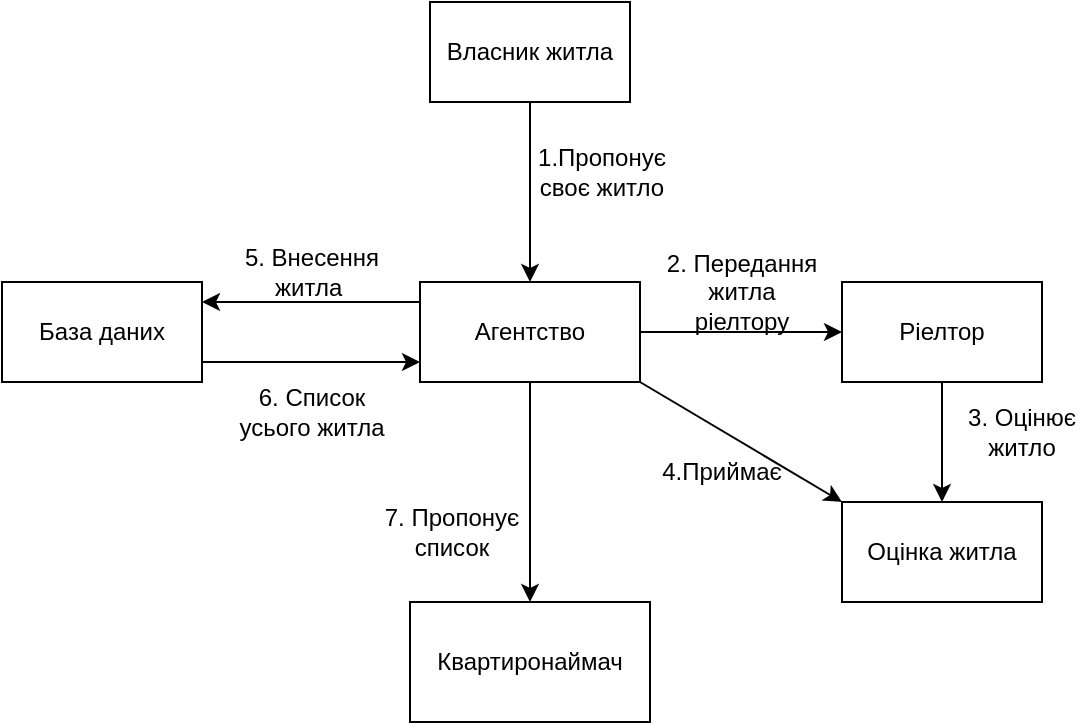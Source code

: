 <mxfile version="21.1.8" type="device">
  <diagram id="n6XRKxezFwlwQugcS6bt" name="Страница 1">
    <mxGraphModel dx="880" dy="522" grid="1" gridSize="10" guides="1" tooltips="1" connect="1" arrows="1" fold="1" page="1" pageScale="1" pageWidth="827" pageHeight="1169" math="0" shadow="0">
      <root>
        <mxCell id="0" />
        <mxCell id="1" parent="0" />
        <mxCell id="OVgtRjmaENTYtYLkprRq-135" value="" style="edgeStyle=orthogonalEdgeStyle;rounded=0;orthogonalLoop=1;jettySize=auto;html=1;" edge="1" parent="1" source="OVgtRjmaENTYtYLkprRq-129" target="OVgtRjmaENTYtYLkprRq-131">
          <mxGeometry relative="1" as="geometry" />
        </mxCell>
        <mxCell id="OVgtRjmaENTYtYLkprRq-129" value="Власник житла" style="rounded=0;whiteSpace=wrap;html=1;" vertex="1" parent="1">
          <mxGeometry x="364" y="70" width="100" height="50" as="geometry" />
        </mxCell>
        <mxCell id="OVgtRjmaENTYtYLkprRq-139" value="" style="edgeStyle=orthogonalEdgeStyle;rounded=0;orthogonalLoop=1;jettySize=auto;html=1;" edge="1" parent="1" source="OVgtRjmaENTYtYLkprRq-130" target="OVgtRjmaENTYtYLkprRq-132">
          <mxGeometry relative="1" as="geometry" />
        </mxCell>
        <mxCell id="OVgtRjmaENTYtYLkprRq-130" value="Ріелтор" style="rounded=0;whiteSpace=wrap;html=1;" vertex="1" parent="1">
          <mxGeometry x="570" y="210" width="100" height="50" as="geometry" />
        </mxCell>
        <mxCell id="OVgtRjmaENTYtYLkprRq-137" value="" style="edgeStyle=orthogonalEdgeStyle;rounded=0;orthogonalLoop=1;jettySize=auto;html=1;" edge="1" parent="1" source="OVgtRjmaENTYtYLkprRq-131" target="OVgtRjmaENTYtYLkprRq-130">
          <mxGeometry relative="1" as="geometry" />
        </mxCell>
        <mxCell id="OVgtRjmaENTYtYLkprRq-143" value="" style="edgeStyle=orthogonalEdgeStyle;rounded=0;orthogonalLoop=1;jettySize=auto;html=1;" edge="1" parent="1" source="OVgtRjmaENTYtYLkprRq-131" target="OVgtRjmaENTYtYLkprRq-133">
          <mxGeometry relative="1" as="geometry">
            <Array as="points">
              <mxPoint x="300" y="220" />
              <mxPoint x="300" y="220" />
            </Array>
          </mxGeometry>
        </mxCell>
        <mxCell id="OVgtRjmaENTYtYLkprRq-149" value="" style="edgeStyle=orthogonalEdgeStyle;rounded=0;orthogonalLoop=1;jettySize=auto;html=1;" edge="1" parent="1" source="OVgtRjmaENTYtYLkprRq-131" target="OVgtRjmaENTYtYLkprRq-134">
          <mxGeometry relative="1" as="geometry" />
        </mxCell>
        <mxCell id="OVgtRjmaENTYtYLkprRq-131" value="Агентство" style="rounded=0;whiteSpace=wrap;html=1;" vertex="1" parent="1">
          <mxGeometry x="359" y="210" width="110" height="50" as="geometry" />
        </mxCell>
        <mxCell id="OVgtRjmaENTYtYLkprRq-132" value="Оцінка житла" style="rounded=0;whiteSpace=wrap;html=1;" vertex="1" parent="1">
          <mxGeometry x="570" y="320" width="100" height="50" as="geometry" />
        </mxCell>
        <mxCell id="OVgtRjmaENTYtYLkprRq-146" value="" style="edgeStyle=orthogonalEdgeStyle;rounded=0;orthogonalLoop=1;jettySize=auto;html=1;" edge="1" parent="1" source="OVgtRjmaENTYtYLkprRq-133" target="OVgtRjmaENTYtYLkprRq-131">
          <mxGeometry relative="1" as="geometry">
            <Array as="points">
              <mxPoint x="310" y="250" />
              <mxPoint x="310" y="250" />
            </Array>
          </mxGeometry>
        </mxCell>
        <mxCell id="OVgtRjmaENTYtYLkprRq-133" value="База даних" style="rounded=0;whiteSpace=wrap;html=1;" vertex="1" parent="1">
          <mxGeometry x="150" y="210" width="100" height="50" as="geometry" />
        </mxCell>
        <mxCell id="OVgtRjmaENTYtYLkprRq-134" value="Квартиронаймач" style="rounded=0;whiteSpace=wrap;html=1;" vertex="1" parent="1">
          <mxGeometry x="354" y="370" width="120" height="60" as="geometry" />
        </mxCell>
        <mxCell id="OVgtRjmaENTYtYLkprRq-136" value="1.Пропонує своє житло" style="text;html=1;strokeColor=none;fillColor=none;align=center;verticalAlign=middle;whiteSpace=wrap;rounded=0;" vertex="1" parent="1">
          <mxGeometry x="420" y="140" width="60" height="30" as="geometry" />
        </mxCell>
        <mxCell id="OVgtRjmaENTYtYLkprRq-138" value="2. Передання житла ріелтору" style="text;html=1;strokeColor=none;fillColor=none;align=center;verticalAlign=middle;whiteSpace=wrap;rounded=0;" vertex="1" parent="1">
          <mxGeometry x="480" y="200" width="80" height="30" as="geometry" />
        </mxCell>
        <mxCell id="OVgtRjmaENTYtYLkprRq-140" value="3. Оцінює житло" style="text;html=1;strokeColor=none;fillColor=none;align=center;verticalAlign=middle;whiteSpace=wrap;rounded=0;" vertex="1" parent="1">
          <mxGeometry x="630" y="270" width="60" height="30" as="geometry" />
        </mxCell>
        <mxCell id="OVgtRjmaENTYtYLkprRq-141" value="" style="endArrow=classic;html=1;rounded=0;entryX=0;entryY=0;entryDx=0;entryDy=0;exitX=1;exitY=1;exitDx=0;exitDy=0;" edge="1" parent="1" source="OVgtRjmaENTYtYLkprRq-131" target="OVgtRjmaENTYtYLkprRq-132">
          <mxGeometry width="50" height="50" relative="1" as="geometry">
            <mxPoint x="470" y="220" as="sourcePoint" />
            <mxPoint x="520" y="170" as="targetPoint" />
          </mxGeometry>
        </mxCell>
        <mxCell id="OVgtRjmaENTYtYLkprRq-142" value="4.Приймає" style="text;html=1;strokeColor=none;fillColor=none;align=center;verticalAlign=middle;whiteSpace=wrap;rounded=0;" vertex="1" parent="1">
          <mxGeometry x="480" y="290" width="60" height="30" as="geometry" />
        </mxCell>
        <mxCell id="OVgtRjmaENTYtYLkprRq-144" value="5. Внесення житла&amp;nbsp;" style="text;html=1;strokeColor=none;fillColor=none;align=center;verticalAlign=middle;whiteSpace=wrap;rounded=0;" vertex="1" parent="1">
          <mxGeometry x="270" y="190" width="70" height="30" as="geometry" />
        </mxCell>
        <mxCell id="OVgtRjmaENTYtYLkprRq-148" value="6. Список усього житла" style="text;html=1;strokeColor=none;fillColor=none;align=center;verticalAlign=middle;whiteSpace=wrap;rounded=0;" vertex="1" parent="1">
          <mxGeometry x="265" y="260" width="80" height="30" as="geometry" />
        </mxCell>
        <mxCell id="OVgtRjmaENTYtYLkprRq-150" value="7. Пропонує список" style="text;html=1;strokeColor=none;fillColor=none;align=center;verticalAlign=middle;whiteSpace=wrap;rounded=0;" vertex="1" parent="1">
          <mxGeometry x="340" y="320" width="70" height="30" as="geometry" />
        </mxCell>
      </root>
    </mxGraphModel>
  </diagram>
</mxfile>
